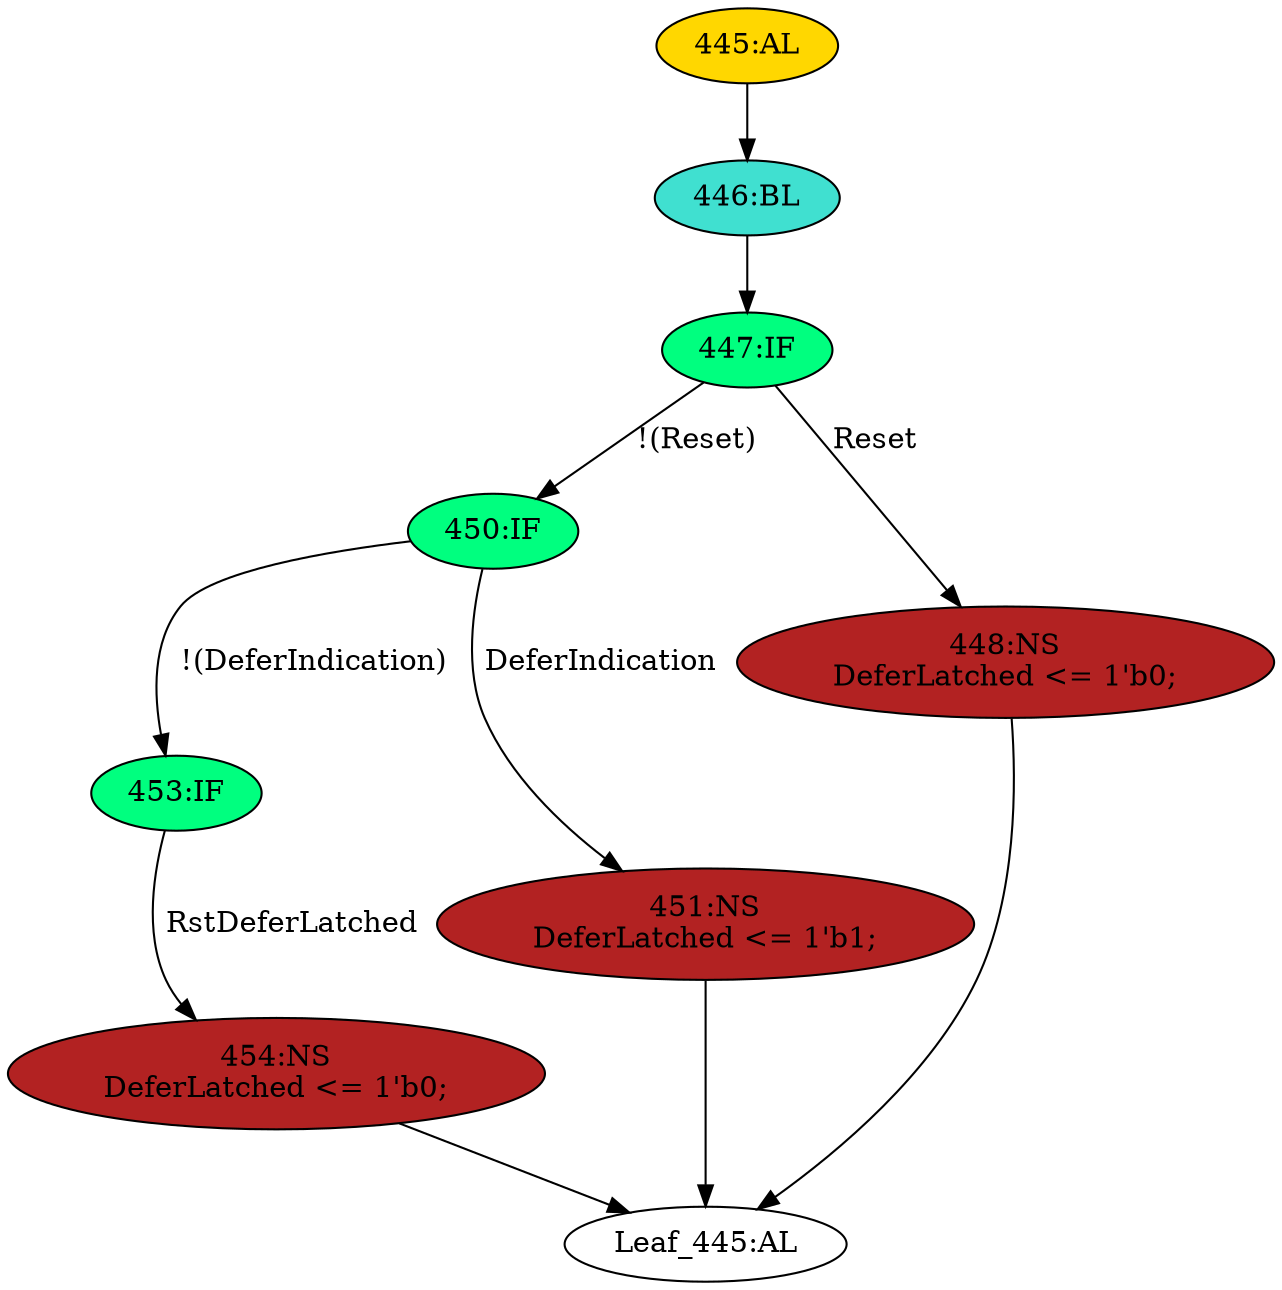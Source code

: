 strict digraph "" {
	node [label="\N"];
	"Leaf_445:AL"	 [def_var="['DeferLatched']",
		label="Leaf_445:AL"];
	"447:IF"	 [ast="<pyverilog.vparser.ast.IfStatement object at 0x7f7882385bd0>",
		fillcolor=springgreen,
		label="447:IF",
		statements="[]",
		style=filled,
		typ=IfStatement];
	"450:IF"	 [ast="<pyverilog.vparser.ast.IfStatement object at 0x7f7882385c10>",
		fillcolor=springgreen,
		label="450:IF",
		statements="[]",
		style=filled,
		typ=IfStatement];
	"447:IF" -> "450:IF"	 [cond="['Reset']",
		label="!(Reset)",
		lineno=447];
	"448:NS"	 [ast="<pyverilog.vparser.ast.NonblockingSubstitution object at 0x7f78823920d0>",
		fillcolor=firebrick,
		label="448:NS
DeferLatched <= 1'b0;",
		statements="[<pyverilog.vparser.ast.NonblockingSubstitution object at 0x7f78823920d0>]",
		style=filled,
		typ=NonblockingSubstitution];
	"447:IF" -> "448:NS"	 [cond="['Reset']",
		label=Reset,
		lineno=447];
	"445:AL"	 [ast="<pyverilog.vparser.ast.Always object at 0x7f7882392250>",
		clk_sens=False,
		fillcolor=gold,
		label="445:AL",
		sens="['MTxClk', 'Reset']",
		statements="[]",
		style=filled,
		typ=Always,
		use_var="['Reset', 'RstDeferLatched', 'DeferIndication']"];
	"446:BL"	 [ast="<pyverilog.vparser.ast.Block object at 0x7f78823923d0>",
		fillcolor=turquoise,
		label="446:BL",
		statements="[]",
		style=filled,
		typ=Block];
	"445:AL" -> "446:BL"	 [cond="[]",
		lineno=None];
	"453:IF"	 [ast="<pyverilog.vparser.ast.IfStatement object at 0x7f7882385c50>",
		fillcolor=springgreen,
		label="453:IF",
		statements="[]",
		style=filled,
		typ=IfStatement];
	"454:NS"	 [ast="<pyverilog.vparser.ast.NonblockingSubstitution object at 0x7f7882385c90>",
		fillcolor=firebrick,
		label="454:NS
DeferLatched <= 1'b0;",
		statements="[<pyverilog.vparser.ast.NonblockingSubstitution object at 0x7f7882385c90>]",
		style=filled,
		typ=NonblockingSubstitution];
	"453:IF" -> "454:NS"	 [cond="['RstDeferLatched']",
		label=RstDeferLatched,
		lineno=453];
	"450:IF" -> "453:IF"	 [cond="['DeferIndication']",
		label="!(DeferIndication)",
		lineno=450];
	"451:NS"	 [ast="<pyverilog.vparser.ast.NonblockingSubstitution object at 0x7f7882385e90>",
		fillcolor=firebrick,
		label="451:NS
DeferLatched <= 1'b1;",
		statements="[<pyverilog.vparser.ast.NonblockingSubstitution object at 0x7f7882385e90>]",
		style=filled,
		typ=NonblockingSubstitution];
	"450:IF" -> "451:NS"	 [cond="['DeferIndication']",
		label=DeferIndication,
		lineno=450];
	"451:NS" -> "Leaf_445:AL"	 [cond="[]",
		lineno=None];
	"454:NS" -> "Leaf_445:AL"	 [cond="[]",
		lineno=None];
	"448:NS" -> "Leaf_445:AL"	 [cond="[]",
		lineno=None];
	"446:BL" -> "447:IF"	 [cond="[]",
		lineno=None];
}
